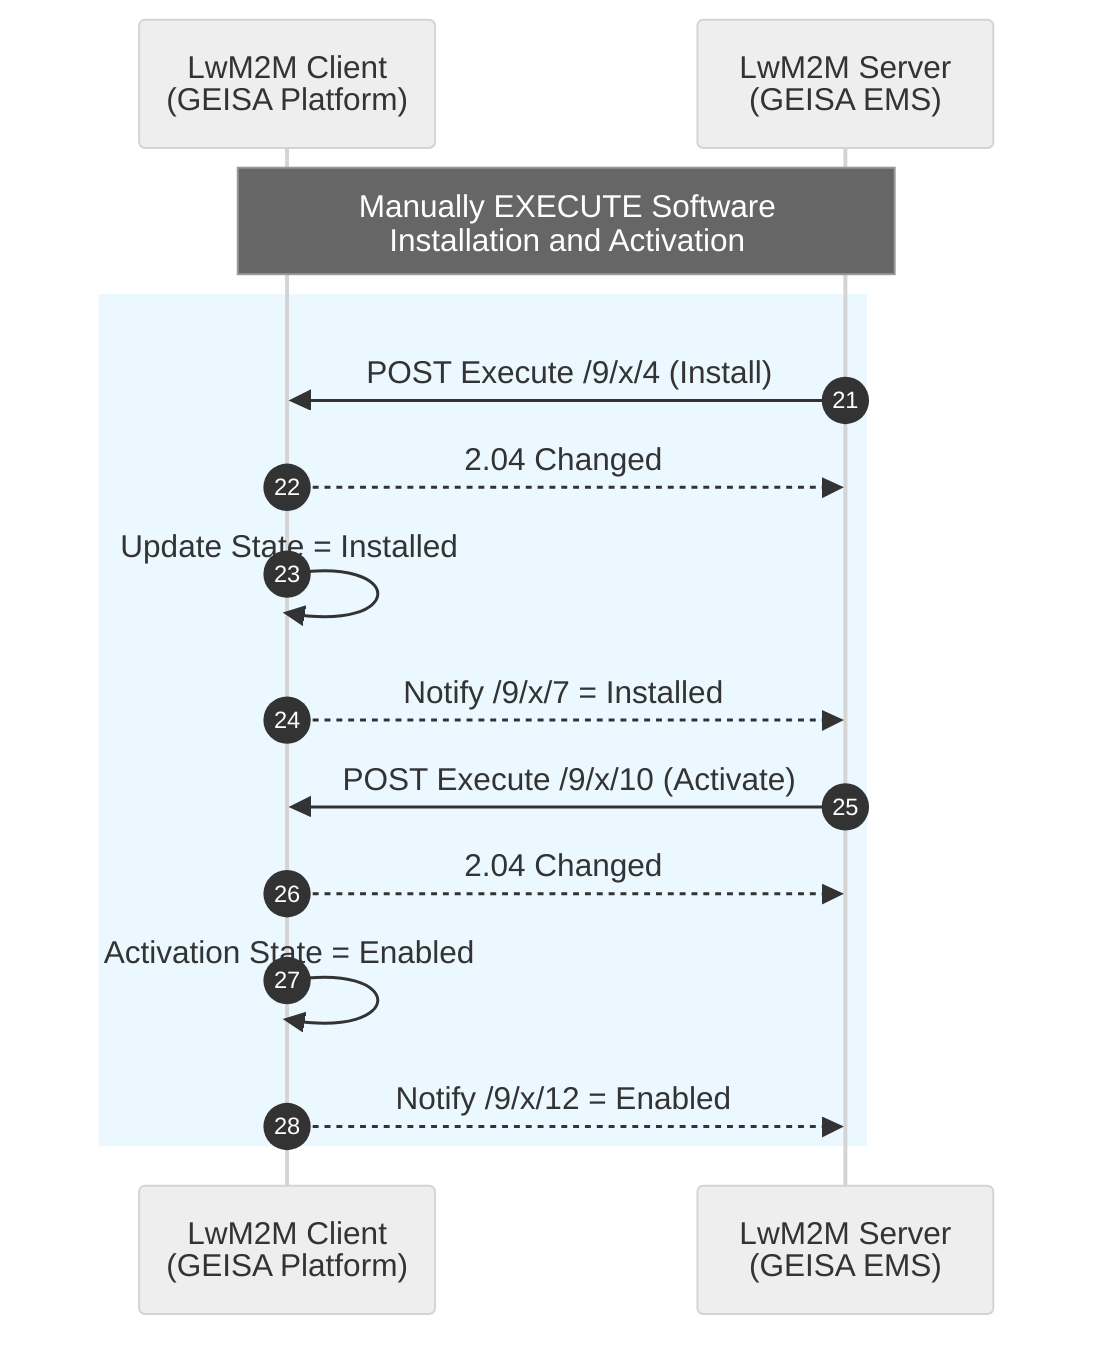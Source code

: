 ---
config:
  look: classic
  theme: neutral
---

sequenceDiagram
    autonumber 21
    participant C as LwM2M Client<br/>(GEISA Platform)
    participant S as LwM2M Server<br/>(GEISA EMS)

    Note over C,S: Manually EXECUTE Software<br/>Installation and Activation
    rect rgb(235,248,255)
    S->>C: POST Execute /9/x/4 (Install)
    C-->>S: 2.04 Changed
    C->>C: Update State = Installed
    C-->>S: Notify /9/x/7 = Installed
    S->>C: POST Execute /9/x/10 (Activate)
    C-->>S: 2.04 Changed
    C->>C: Activation State = Enabled
    C-->>S: Notify /9/x/12 = Enabled
    end